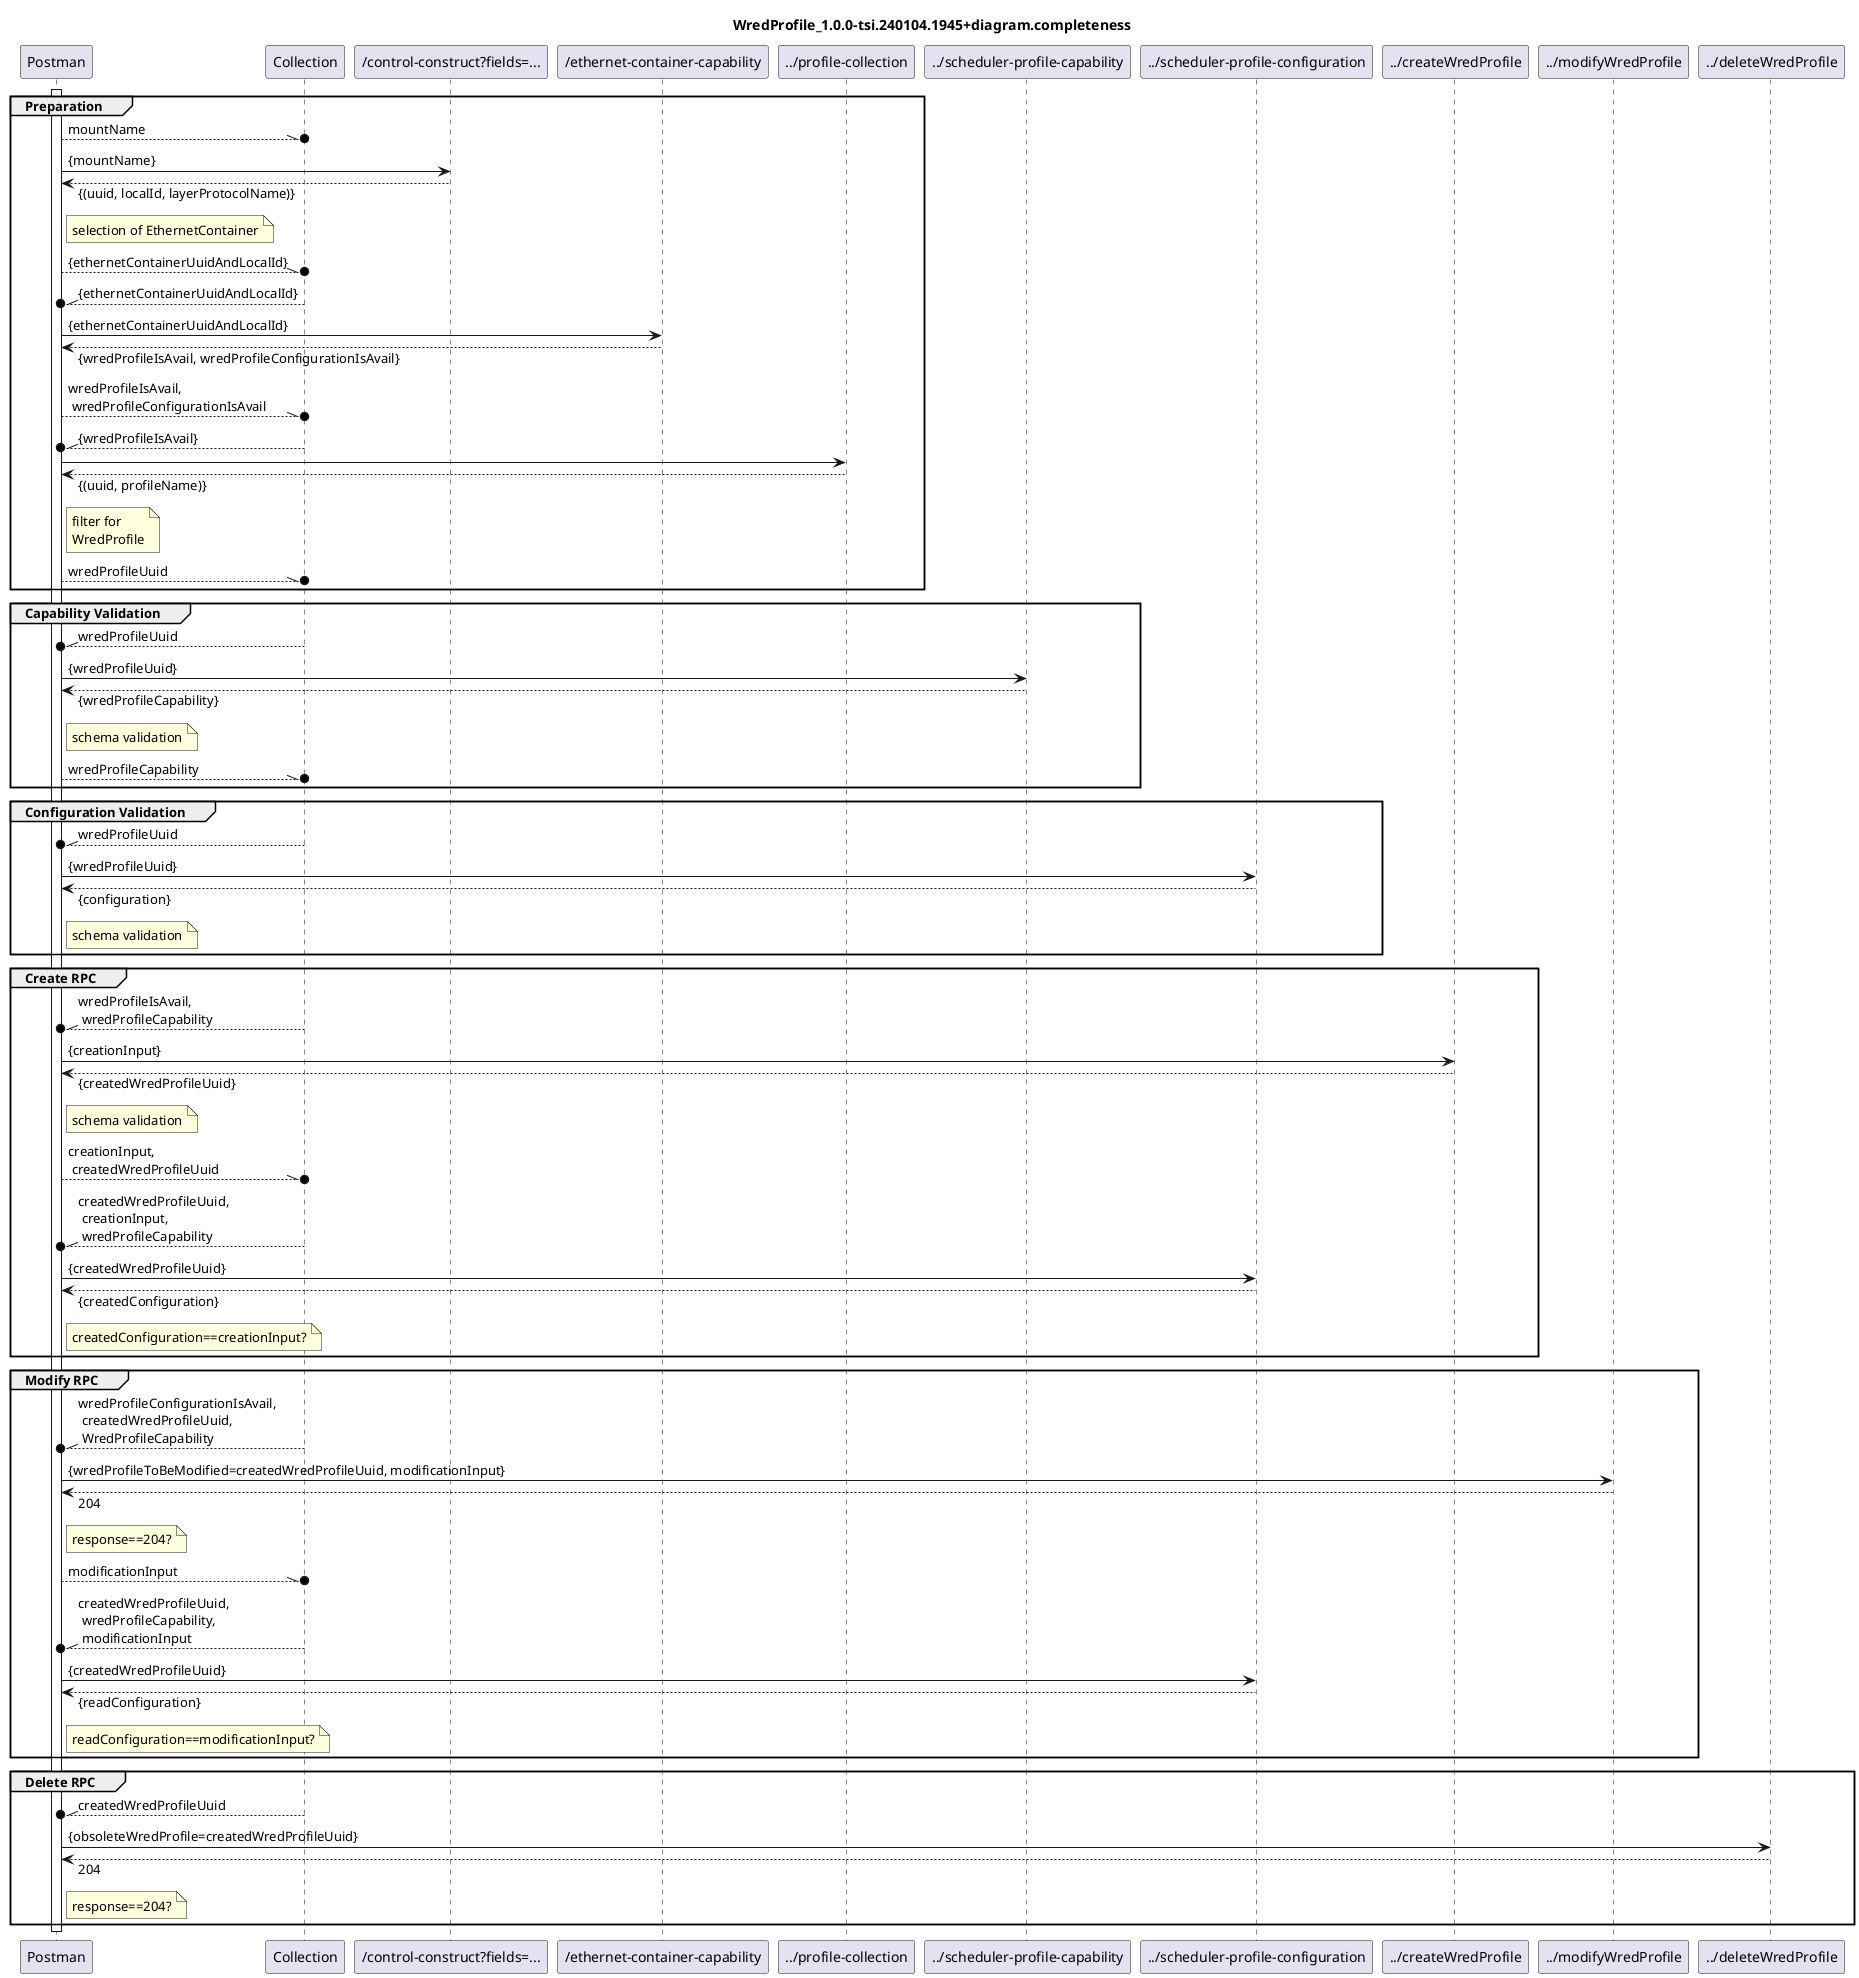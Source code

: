 @startuml WredProfile_1.0.0-tsi.240104.1945+diagram.completeness
skinparam responseMessageBelowArrow true

title
WredProfile_1.0.0-tsi.240104.1945+diagram.completeness
end title

participant "Postman" as Postman
participant "Collection" as Collection
participant "/control-construct?fields=..." as ListOfLTPUuidAndLidPairsAndNames
participant "/ethernet-container-capability" as EthernetContainerCapability
participant "../profile-collection" as ProfileCollection
participant "../scheduler-profile-capability" as Capability
participant "../scheduler-profile-configuration" as Configuration
participant "../createWredProfile" as CreateRpc
participant "../modifyWredProfile" as ModifyRpc
participant "../deleteWredProfile" as DeleteRpc

activate Postman

group Preparation
  Postman --\\o Collection : mountName

  Postman -> ListOfLTPUuidAndLidPairsAndNames : {mountName}
  Postman <-- ListOfLTPUuidAndLidPairsAndNames : {(uuid, localId, layerProtocolName)}
  note right Postman
    selection of EthernetContainer
  end note
  Postman --\\o Collection : {ethernetContainerUuidAndLocalId}

  Collection --\\o Postman : {ethernetContainerUuidAndLocalId}
  Postman -> EthernetContainerCapability : {ethernetContainerUuidAndLocalId}
  Postman <-- EthernetContainerCapability : {wredProfileIsAvail, wredProfileConfigurationIsAvail}
  Postman --\\o Collection : wredProfileIsAvail,\n wredProfileConfigurationIsAvail

  Collection --\\o Postman : {wredProfileIsAvail}
  Postman -> ProfileCollection
  Postman <-- ProfileCollection : {(uuid, profileName)}
  note right Postman
    filter for
    WredProfile
  end note
  Postman --\\o Collection : wredProfileUuid
end

group Capability Validation
  Collection --\\o Postman : wredProfileUuid
  Postman -> Capability : {wredProfileUuid}
  Postman <-- Capability : {wredProfileCapability}
  note right Postman
    schema validation
  end note
  Postman --\\o Collection : wredProfileCapability
end

group Configuration Validation
  Collection --\\o Postman : wredProfileUuid
  Postman -> Configuration : {wredProfileUuid}
  Postman <-- Configuration : {configuration}
  note right Postman
    schema validation
  end note
end

group Create RPC
  Collection --\\o Postman : wredProfileIsAvail,\n wredProfileCapability
  Postman -> CreateRpc : {creationInput}
  Postman <-- CreateRpc : {createdWredProfileUuid}
  note right Postman
    schema validation
  end note
  Postman --\\o Collection : creationInput,\n createdWredProfileUuid
  Collection --\\o Postman : createdWredProfileUuid,\n creationInput,\n wredProfileCapability
  Postman -> Configuration : {createdWredProfileUuid}
  Postman <-- Configuration : {createdConfiguration}
  note right Postman
    createdConfiguration==creationInput?
  end note
end

group Modify RPC
  Collection --\\o Postman : wredProfileConfigurationIsAvail,\n createdWredProfileUuid,\n WredProfileCapability
  Postman -> ModifyRpc : {wredProfileToBeModified=createdWredProfileUuid, modificationInput}
  Postman <-- ModifyRpc : 204
  note right Postman
    response==204?
  end note
  Postman --\\o Collection : modificationInput
  Collection --\\o Postman : createdWredProfileUuid,\n wredProfileCapability,\n modificationInput
  Postman -> Configuration : {createdWredProfileUuid}
  Postman <-- Configuration : {readConfiguration}
  note right Postman
    readConfiguration==modificationInput?
  end note
end

group Delete RPC
  Collection --\\o Postman : createdWredProfileUuid
  Postman -> DeleteRpc : {obsoleteWredProfile=createdWredProfileUuid}
  Postman <-- DeleteRpc : 204
  note right Postman
    response==204?
  end note
end

deactivate Postman

@enduml